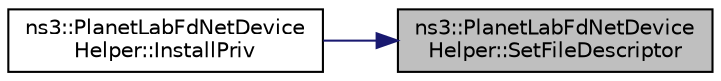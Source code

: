 digraph "ns3::PlanetLabFdNetDeviceHelper::SetFileDescriptor"
{
 // LATEX_PDF_SIZE
  edge [fontname="Helvetica",fontsize="10",labelfontname="Helvetica",labelfontsize="10"];
  node [fontname="Helvetica",fontsize="10",shape=record];
  rankdir="RL";
  Node1 [label="ns3::PlanetLabFdNetDevice\lHelper::SetFileDescriptor",height=0.2,width=0.4,color="black", fillcolor="grey75", style="filled", fontcolor="black",tooltip="Sets a file descriptor on the FileDescriptorNetDevice."];
  Node1 -> Node2 [dir="back",color="midnightblue",fontsize="10",style="solid",fontname="Helvetica"];
  Node2 [label="ns3::PlanetLabFdNetDevice\lHelper::InstallPriv",height=0.2,width=0.4,color="black", fillcolor="white", style="filled",URL="$classns3_1_1_planet_lab_fd_net_device_helper.html#a244310cd940f8c73f0accde34f42c1b7",tooltip="This method creates an ns3::FdNetDevice attached to a virtual TAP network interface."];
}
